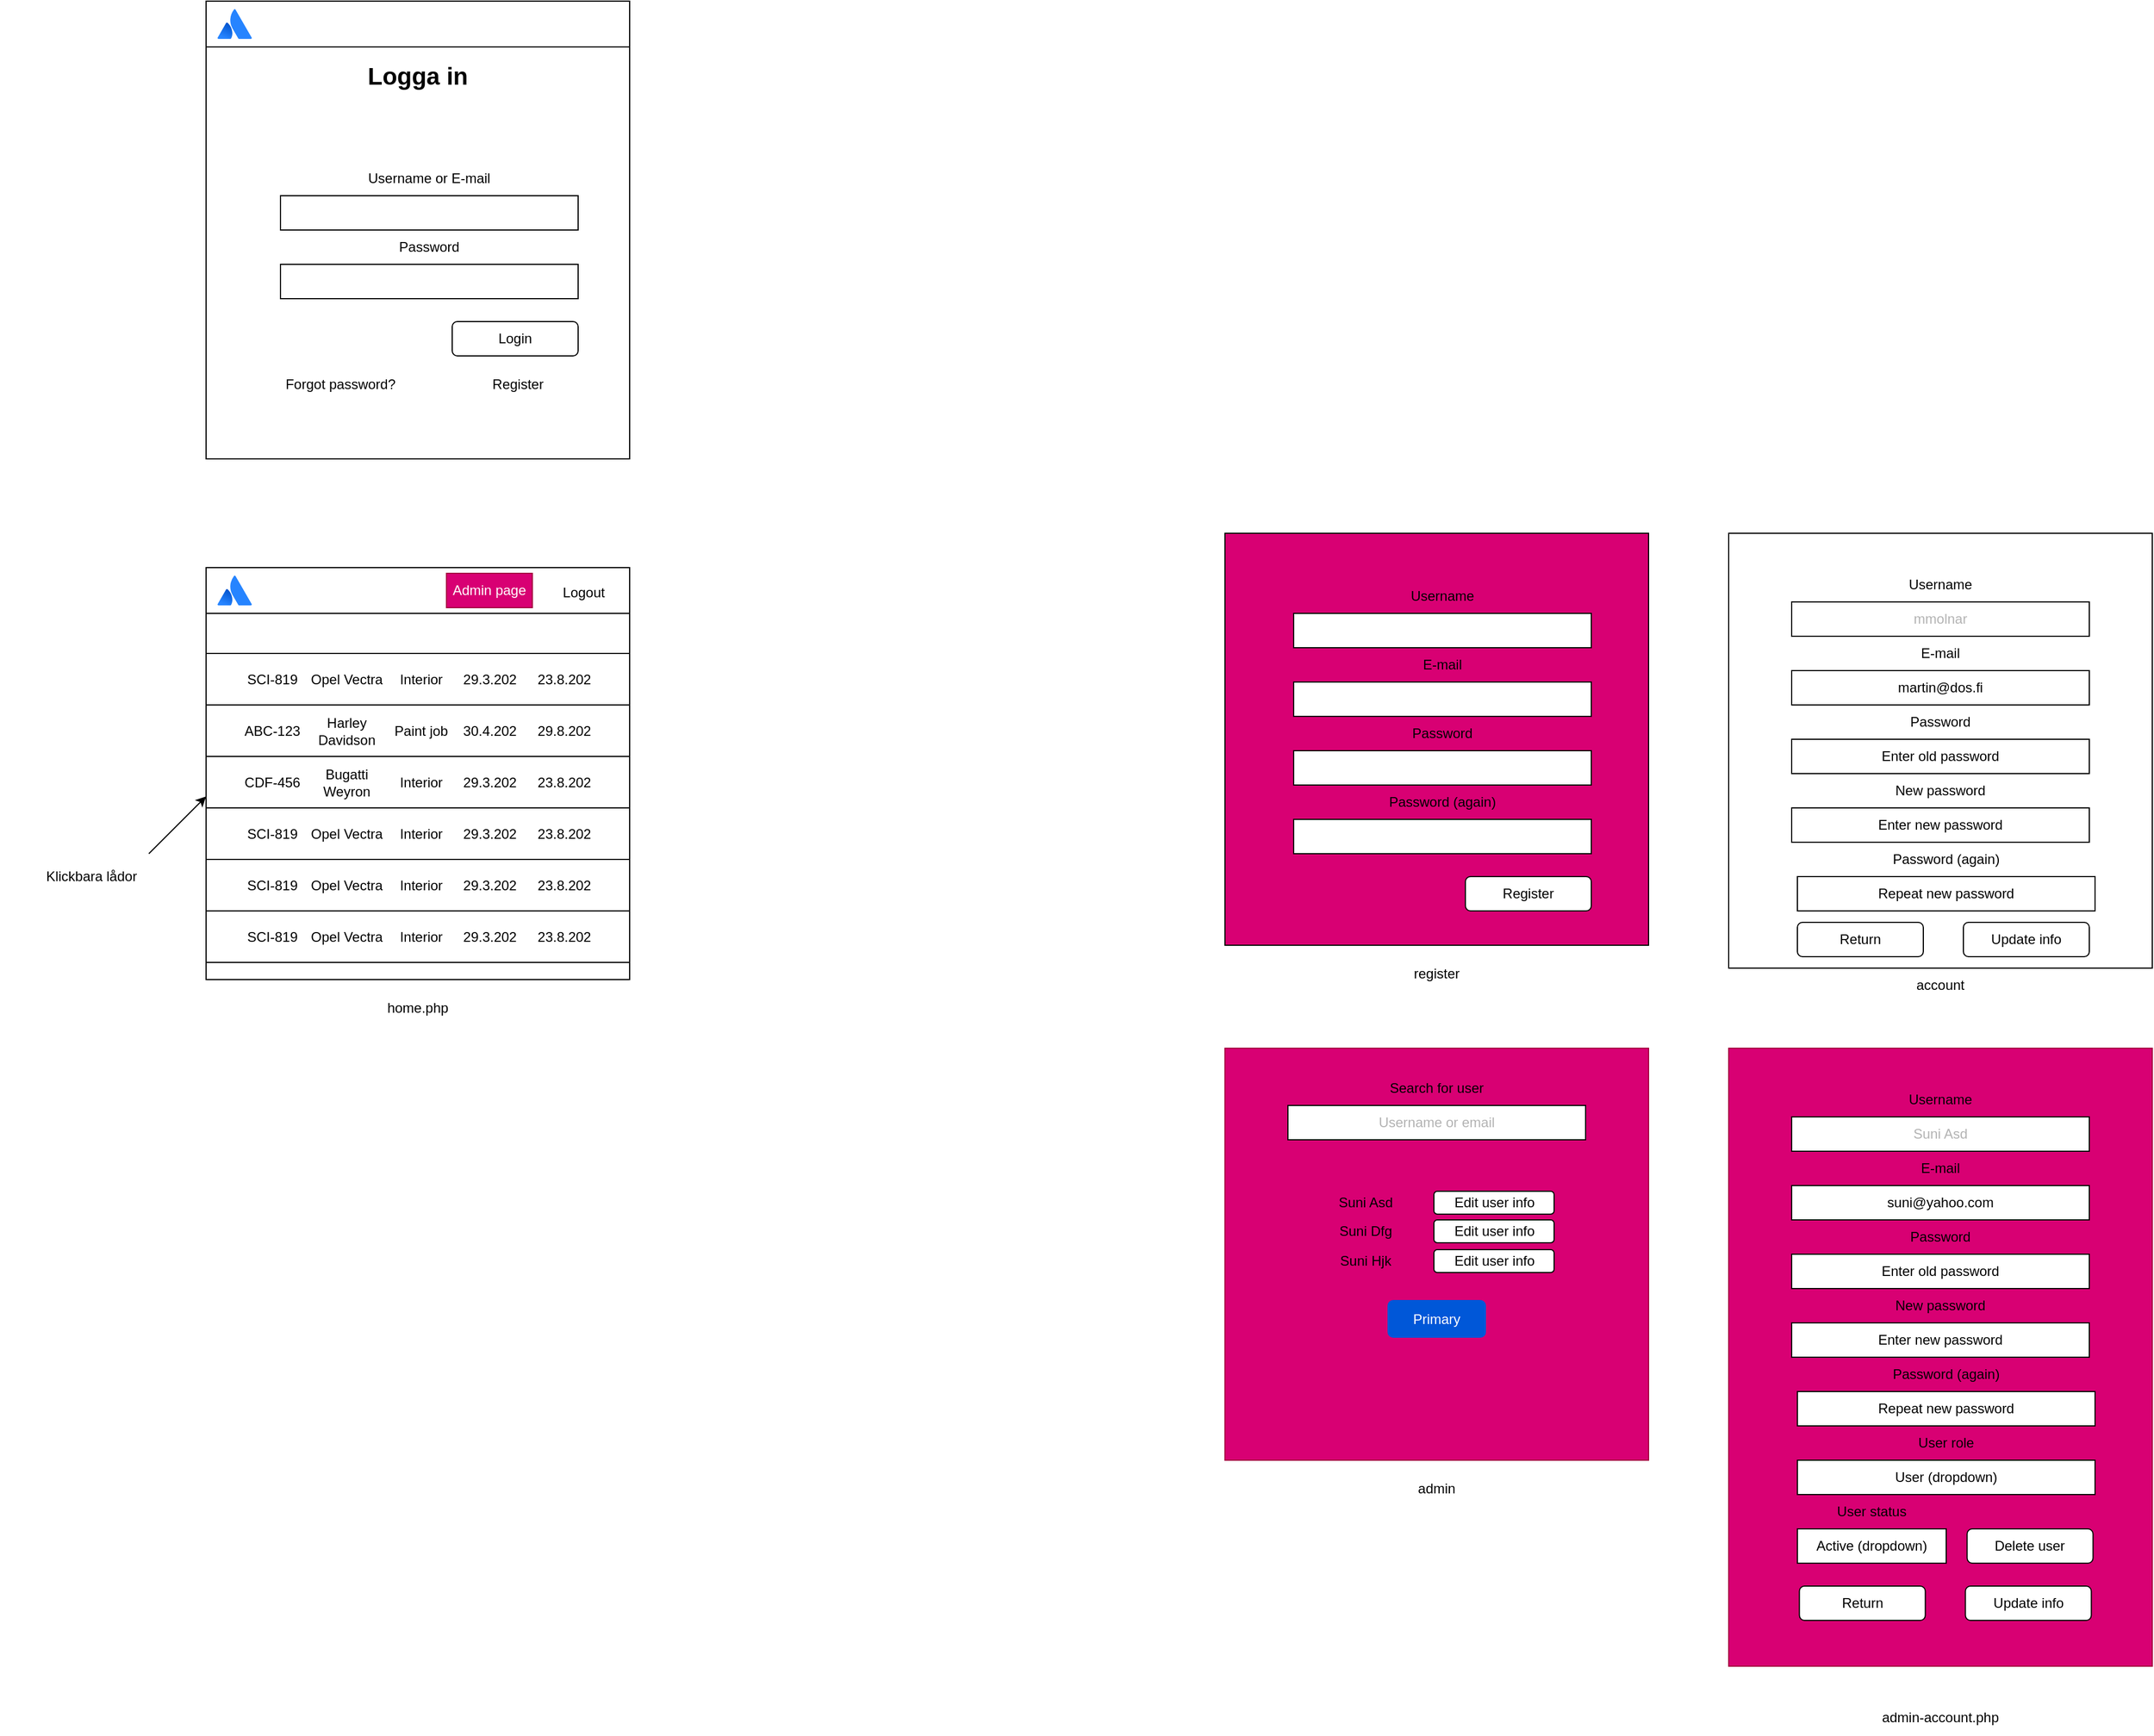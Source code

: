 <mxfile version="24.2.2" type="device" pages="3">
  <diagram id="5n6q9bNn3NGtidSplv50" name="Wireframe.">
    <mxGraphModel dx="3054" dy="603" grid="1" gridSize="10" guides="1" tooltips="1" connect="1" arrows="1" fold="1" page="1" pageScale="1" pageWidth="850" pageHeight="1100" math="0" shadow="0">
      <root>
        <mxCell id="0" />
        <mxCell id="1" parent="0" />
        <mxCell id="lvu8dik6ibcYzqcSXRcK-1" value="" style="rounded=0;whiteSpace=wrap;html=1;fillColor=#D80073;" parent="1" vertex="1">
          <mxGeometry x="50" y="470" width="370" height="360" as="geometry" />
        </mxCell>
        <mxCell id="lvu8dik6ibcYzqcSXRcK-2" value="register" style="text;html=1;strokeColor=none;fillColor=none;align=center;verticalAlign=middle;whiteSpace=wrap;rounded=0;" parent="1" vertex="1">
          <mxGeometry x="50" y="840" width="370" height="30" as="geometry" />
        </mxCell>
        <mxCell id="lvu8dik6ibcYzqcSXRcK-4" value="" style="rounded=0;whiteSpace=wrap;html=1;" parent="1" vertex="1">
          <mxGeometry x="-840" y="45" width="370" height="360" as="geometry" />
        </mxCell>
        <mxCell id="lvu8dik6ibcYzqcSXRcK-6" value="" style="rounded=0;whiteSpace=wrap;html=1;" parent="1" vertex="1">
          <mxGeometry x="-840" y="500" width="370" height="360" as="geometry" />
        </mxCell>
        <mxCell id="lvu8dik6ibcYzqcSXRcK-7" value="home.php" style="text;html=1;strokeColor=none;fillColor=none;align=center;verticalAlign=middle;whiteSpace=wrap;rounded=0;" parent="1" vertex="1">
          <mxGeometry x="-840" y="870" width="370" height="30" as="geometry" />
        </mxCell>
        <mxCell id="lvu8dik6ibcYzqcSXRcK-8" value="" style="rounded=0;whiteSpace=wrap;html=1;" parent="1" vertex="1">
          <mxGeometry x="490" y="470" width="370" height="380" as="geometry" />
        </mxCell>
        <mxCell id="lvu8dik6ibcYzqcSXRcK-9" value="account" style="text;html=1;strokeColor=none;fillColor=none;align=center;verticalAlign=middle;whiteSpace=wrap;rounded=0;" parent="1" vertex="1">
          <mxGeometry x="490" y="850" width="370" height="30" as="geometry" />
        </mxCell>
        <mxCell id="lvu8dik6ibcYzqcSXRcK-10" value="" style="rounded=0;whiteSpace=wrap;html=1;fillColor=#D80073;fontColor=#ffffff;strokeColor=#A50040;" parent="1" vertex="1">
          <mxGeometry x="50" y="920" width="370" height="360" as="geometry" />
        </mxCell>
        <mxCell id="lvu8dik6ibcYzqcSXRcK-11" value="admin" style="text;html=1;strokeColor=none;fillColor=none;align=center;verticalAlign=middle;whiteSpace=wrap;rounded=0;" parent="1" vertex="1">
          <mxGeometry x="50" y="1290" width="370" height="30" as="geometry" />
        </mxCell>
        <mxCell id="lvu8dik6ibcYzqcSXRcK-12" value="" style="rounded=0;whiteSpace=wrap;html=1;" parent="1" vertex="1">
          <mxGeometry x="110" y="540" width="260" height="30" as="geometry" />
        </mxCell>
        <mxCell id="lvu8dik6ibcYzqcSXRcK-13" value="Username" style="text;html=1;strokeColor=none;fillColor=none;align=center;verticalAlign=middle;whiteSpace=wrap;rounded=0;" parent="1" vertex="1">
          <mxGeometry x="110" y="510" width="260" height="30" as="geometry" />
        </mxCell>
        <mxCell id="lvu8dik6ibcYzqcSXRcK-14" value="" style="rounded=0;whiteSpace=wrap;html=1;" parent="1" vertex="1">
          <mxGeometry x="110" y="600" width="260" height="30" as="geometry" />
        </mxCell>
        <mxCell id="lvu8dik6ibcYzqcSXRcK-15" value="E-mail" style="text;html=1;strokeColor=none;fillColor=none;align=center;verticalAlign=middle;whiteSpace=wrap;rounded=0;" parent="1" vertex="1">
          <mxGeometry x="110" y="570" width="260" height="30" as="geometry" />
        </mxCell>
        <mxCell id="lvu8dik6ibcYzqcSXRcK-18" value="" style="rounded=0;whiteSpace=wrap;html=1;" parent="1" vertex="1">
          <mxGeometry x="110" y="660" width="260" height="30" as="geometry" />
        </mxCell>
        <mxCell id="lvu8dik6ibcYzqcSXRcK-19" value="Password" style="text;html=1;strokeColor=none;fillColor=none;align=center;verticalAlign=middle;whiteSpace=wrap;rounded=0;" parent="1" vertex="1">
          <mxGeometry x="110" y="630" width="260" height="30" as="geometry" />
        </mxCell>
        <mxCell id="lvu8dik6ibcYzqcSXRcK-20" value="" style="rounded=0;whiteSpace=wrap;html=1;" parent="1" vertex="1">
          <mxGeometry x="110" y="720" width="260" height="30" as="geometry" />
        </mxCell>
        <mxCell id="lvu8dik6ibcYzqcSXRcK-21" value="Password (again)" style="text;html=1;strokeColor=none;fillColor=none;align=center;verticalAlign=middle;whiteSpace=wrap;rounded=0;" parent="1" vertex="1">
          <mxGeometry x="110" y="690" width="260" height="30" as="geometry" />
        </mxCell>
        <mxCell id="lvu8dik6ibcYzqcSXRcK-24" value="" style="rounded=1;whiteSpace=wrap;html=1;" parent="1" vertex="1">
          <mxGeometry x="260" y="770" width="110" height="30" as="geometry" />
        </mxCell>
        <mxCell id="lvu8dik6ibcYzqcSXRcK-25" value="Register" style="text;html=1;strokeColor=none;fillColor=none;align=center;verticalAlign=middle;whiteSpace=wrap;rounded=0;" parent="1" vertex="1">
          <mxGeometry x="285" y="770" width="60" height="30" as="geometry" />
        </mxCell>
        <mxCell id="lvu8dik6ibcYzqcSXRcK-28" value="" style="rounded=0;whiteSpace=wrap;html=1;" parent="1" vertex="1">
          <mxGeometry x="-775" y="175" width="260" height="30" as="geometry" />
        </mxCell>
        <mxCell id="lvu8dik6ibcYzqcSXRcK-29" value="Username or E-mail" style="text;html=1;strokeColor=none;fillColor=none;align=center;verticalAlign=middle;whiteSpace=wrap;rounded=0;" parent="1" vertex="1">
          <mxGeometry x="-775" y="145" width="260" height="30" as="geometry" />
        </mxCell>
        <mxCell id="lvu8dik6ibcYzqcSXRcK-30" value="" style="rounded=0;whiteSpace=wrap;html=1;" parent="1" vertex="1">
          <mxGeometry x="-775" y="235" width="260" height="30" as="geometry" />
        </mxCell>
        <mxCell id="lvu8dik6ibcYzqcSXRcK-31" value="Password" style="text;html=1;strokeColor=none;fillColor=none;align=center;verticalAlign=middle;whiteSpace=wrap;rounded=0;" parent="1" vertex="1">
          <mxGeometry x="-775" y="205" width="260" height="30" as="geometry" />
        </mxCell>
        <mxCell id="lvu8dik6ibcYzqcSXRcK-32" value="" style="rounded=1;whiteSpace=wrap;html=1;" parent="1" vertex="1">
          <mxGeometry x="-625" y="285" width="110" height="30" as="geometry" />
        </mxCell>
        <mxCell id="lvu8dik6ibcYzqcSXRcK-33" value="Login" style="text;html=1;strokeColor=none;fillColor=none;align=center;verticalAlign=middle;whiteSpace=wrap;rounded=0;" parent="1" vertex="1">
          <mxGeometry x="-600" y="285" width="60" height="30" as="geometry" />
        </mxCell>
        <mxCell id="lvu8dik6ibcYzqcSXRcK-34" value="Forgot password?" style="text;html=1;strokeColor=none;fillColor=none;align=center;verticalAlign=middle;whiteSpace=wrap;rounded=0;" parent="1" vertex="1">
          <mxGeometry x="-775" y="325" width="105" height="30" as="geometry" />
        </mxCell>
        <mxCell id="lvu8dik6ibcYzqcSXRcK-35" value="Register" style="text;html=1;strokeColor=none;fillColor=none;align=center;verticalAlign=middle;whiteSpace=wrap;rounded=0;" parent="1" vertex="1">
          <mxGeometry x="-620" y="325" width="105" height="30" as="geometry" />
        </mxCell>
        <mxCell id="lvu8dik6ibcYzqcSXRcK-37" value="" style="rounded=0;whiteSpace=wrap;html=1;" parent="1" vertex="1">
          <mxGeometry x="-840" y="500" width="370" height="40" as="geometry" />
        </mxCell>
        <mxCell id="lvu8dik6ibcYzqcSXRcK-38" value="" style="image;image=img/lib/atlassian/Atlassian_Logo.svg;" parent="1" vertex="1">
          <mxGeometry x="-830" y="507" width="30" height="26" as="geometry" />
        </mxCell>
        <mxCell id="lvu8dik6ibcYzqcSXRcK-39" value="Logout" style="text;html=1;strokeColor=none;fillColor=none;align=center;verticalAlign=middle;whiteSpace=wrap;rounded=0;" parent="1" vertex="1">
          <mxGeometry x="-540" y="507" width="60" height="30" as="geometry" />
        </mxCell>
        <mxCell id="lvu8dik6ibcYzqcSXRcK-40" value="Admin page" style="text;html=1;strokeColor=#A50040;fillColor=#d80073;align=center;verticalAlign=middle;whiteSpace=wrap;rounded=0;fontColor=#ffffff;" parent="1" vertex="1">
          <mxGeometry x="-630" y="505" width="75" height="30" as="geometry" />
        </mxCell>
        <mxCell id="lvu8dik6ibcYzqcSXRcK-41" value="&lt;font color=&quot;#b3b3b3&quot;&gt;mmolnar&lt;/font&gt;" style="rounded=0;whiteSpace=wrap;html=1;" parent="1" vertex="1">
          <mxGeometry x="545" y="530" width="260" height="30" as="geometry" />
        </mxCell>
        <mxCell id="lvu8dik6ibcYzqcSXRcK-42" value="Username" style="text;html=1;strokeColor=none;fillColor=none;align=center;verticalAlign=middle;whiteSpace=wrap;rounded=0;" parent="1" vertex="1">
          <mxGeometry x="545" y="500" width="260" height="30" as="geometry" />
        </mxCell>
        <mxCell id="lvu8dik6ibcYzqcSXRcK-43" value="martin@dos.fi" style="rounded=0;whiteSpace=wrap;html=1;" parent="1" vertex="1">
          <mxGeometry x="545" y="590" width="260" height="30" as="geometry" />
        </mxCell>
        <mxCell id="lvu8dik6ibcYzqcSXRcK-44" value="E-mail" style="text;html=1;strokeColor=none;fillColor=none;align=center;verticalAlign=middle;whiteSpace=wrap;rounded=0;" parent="1" vertex="1">
          <mxGeometry x="545" y="560" width="260" height="30" as="geometry" />
        </mxCell>
        <mxCell id="lvu8dik6ibcYzqcSXRcK-45" value="Enter old password" style="rounded=0;whiteSpace=wrap;html=1;" parent="1" vertex="1">
          <mxGeometry x="545" y="650" width="260" height="30" as="geometry" />
        </mxCell>
        <mxCell id="lvu8dik6ibcYzqcSXRcK-46" value="Password" style="text;html=1;strokeColor=none;fillColor=none;align=center;verticalAlign=middle;whiteSpace=wrap;rounded=0;" parent="1" vertex="1">
          <mxGeometry x="545" y="620" width="260" height="30" as="geometry" />
        </mxCell>
        <mxCell id="lvu8dik6ibcYzqcSXRcK-47" value="Enter new password" style="rounded=0;whiteSpace=wrap;html=1;" parent="1" vertex="1">
          <mxGeometry x="545" y="710" width="260" height="30" as="geometry" />
        </mxCell>
        <mxCell id="lvu8dik6ibcYzqcSXRcK-48" value="New password" style="text;html=1;strokeColor=none;fillColor=none;align=center;verticalAlign=middle;whiteSpace=wrap;rounded=0;" parent="1" vertex="1">
          <mxGeometry x="545" y="680" width="260" height="30" as="geometry" />
        </mxCell>
        <mxCell id="lvu8dik6ibcYzqcSXRcK-49" value="" style="rounded=1;whiteSpace=wrap;html=1;" parent="1" vertex="1">
          <mxGeometry x="695" y="810" width="110" height="30" as="geometry" />
        </mxCell>
        <mxCell id="lvu8dik6ibcYzqcSXRcK-50" value="Update info" style="text;html=1;strokeColor=none;fillColor=none;align=center;verticalAlign=middle;whiteSpace=wrap;rounded=0;" parent="1" vertex="1">
          <mxGeometry x="700" y="810" width="100" height="30" as="geometry" />
        </mxCell>
        <mxCell id="lvu8dik6ibcYzqcSXRcK-51" value="Repeat new password" style="rounded=0;whiteSpace=wrap;html=1;" parent="1" vertex="1">
          <mxGeometry x="550" y="770" width="260" height="30" as="geometry" />
        </mxCell>
        <mxCell id="lvu8dik6ibcYzqcSXRcK-52" value="Password (again)" style="text;html=1;strokeColor=none;fillColor=none;align=center;verticalAlign=middle;whiteSpace=wrap;rounded=0;" parent="1" vertex="1">
          <mxGeometry x="550" y="740" width="260" height="30" as="geometry" />
        </mxCell>
        <mxCell id="lvu8dik6ibcYzqcSXRcK-55" value="&lt;font color=&quot;#b3b3b3&quot;&gt;Username or email&lt;/font&gt;" style="rounded=0;whiteSpace=wrap;html=1;" parent="1" vertex="1">
          <mxGeometry x="105" y="970" width="260" height="30" as="geometry" />
        </mxCell>
        <mxCell id="lvu8dik6ibcYzqcSXRcK-56" value="Search for user" style="text;html=1;strokeColor=none;fillColor=none;align=center;verticalAlign=middle;whiteSpace=wrap;rounded=0;" parent="1" vertex="1">
          <mxGeometry x="105" y="940" width="260" height="30" as="geometry" />
        </mxCell>
        <mxCell id="lvu8dik6ibcYzqcSXRcK-57" value="&lt;font color=&quot;#000000&quot;&gt;Suni Asd&lt;/font&gt;" style="text;html=1;strokeColor=none;fillColor=none;align=center;verticalAlign=middle;whiteSpace=wrap;rounded=0;fontColor=#B3B3B3;" parent="1" vertex="1">
          <mxGeometry x="142.5" y="1040" width="60" height="30" as="geometry" />
        </mxCell>
        <mxCell id="lvu8dik6ibcYzqcSXRcK-58" value="Edit user info" style="rounded=1;whiteSpace=wrap;html=1;fontColor=#000000;" parent="1" vertex="1">
          <mxGeometry x="232.5" y="1045" width="105" height="20" as="geometry" />
        </mxCell>
        <mxCell id="lvu8dik6ibcYzqcSXRcK-59" value="&lt;font color=&quot;#000000&quot;&gt;Suni Dfg&lt;/font&gt;&lt;span style=&quot;color: rgba(0, 0, 0, 0); font-family: monospace; font-size: 0px; text-align: start;&quot;&gt;%3CmxGraphModel%3E%3Croot%3E%3CmxCell%20id%3D%220%22%2F%3E%3CmxCell%20id%3D%221%22%20parent%3D%220%22%2F%3E%3CmxCell%20id%3D%222%22%20value%3D%22%26lt%3Bfont%20color%3D%26quot%3B%23000000%26quot%3B%26gt%3BSuni%20Asd%26lt%3B%2Ffont%26gt%3B%22%20style%3D%22text%3Bhtml%3D1%3BstrokeColor%3Dnone%3BfillColor%3Dnone%3Balign%3Dcenter%3BverticalAlign%3Dmiddle%3BwhiteSpace%3Dwrap%3Brounded%3D0%3BfontColor%3D%23B3B3B3%3B%22%20vertex%3D%221%22%20parent%3D%221%22%3E%3CmxGeometry%20x%3D%22150%22%20y%3D%221040%22%20width%3D%2260%22%20height%3D%2230%22%20as%3D%22geometry%22%2F%3E%3C%2FmxCell%3E%3CmxCell%20id%3D%223%22%20value%3D%22Edit%20user%20info%22%20style%3D%22rounded%3D1%3BwhiteSpace%3Dwrap%3Bhtml%3D1%3BfontColor%3D%23000000%3B%22%20vertex%3D%221%22%20parent%3D%221%22%3E%3CmxGeometry%20x%3D%22240%22%20y%3D%221045%22%20width%3D%22105%22%20height%3D%2220%22%20as%3D%22geometry%22%2F%3E%3C%2FmxCell%3E%3C%2Froot%3E%3C%2FmxGraphModel%3E&lt;/span&gt;" style="text;html=1;strokeColor=none;fillColor=none;align=center;verticalAlign=middle;whiteSpace=wrap;rounded=0;fontColor=#B3B3B3;" parent="1" vertex="1">
          <mxGeometry x="142.5" y="1065" width="60" height="30" as="geometry" />
        </mxCell>
        <mxCell id="lvu8dik6ibcYzqcSXRcK-60" value="Edit user info" style="rounded=1;whiteSpace=wrap;html=1;fontColor=#000000;" parent="1" vertex="1">
          <mxGeometry x="232.5" y="1070" width="105" height="20" as="geometry" />
        </mxCell>
        <mxCell id="lvu8dik6ibcYzqcSXRcK-61" value="&lt;font color=&quot;#000000&quot;&gt;Suni Hjk&lt;/font&gt;" style="text;html=1;strokeColor=none;fillColor=none;align=center;verticalAlign=middle;whiteSpace=wrap;rounded=0;fontColor=#B3B3B3;" parent="1" vertex="1">
          <mxGeometry x="142.5" y="1091" width="60" height="30" as="geometry" />
        </mxCell>
        <mxCell id="lvu8dik6ibcYzqcSXRcK-62" value="Edit user info" style="rounded=1;whiteSpace=wrap;html=1;fontColor=#000000;" parent="1" vertex="1">
          <mxGeometry x="232.5" y="1096" width="105" height="20" as="geometry" />
        </mxCell>
        <mxCell id="lvu8dik6ibcYzqcSXRcK-63" value="" style="rounded=0;whiteSpace=wrap;html=1;fillColor=#d80073;fontColor=#ffffff;strokeColor=#A50040;" parent="1" vertex="1">
          <mxGeometry x="490" y="920" width="370" height="540" as="geometry" />
        </mxCell>
        <mxCell id="lvu8dik6ibcYzqcSXRcK-64" value="admin-account.php" style="text;html=1;strokeColor=none;fillColor=none;align=center;verticalAlign=middle;whiteSpace=wrap;rounded=0;" parent="1" vertex="1">
          <mxGeometry x="490" y="1490" width="370" height="30" as="geometry" />
        </mxCell>
        <mxCell id="lvu8dik6ibcYzqcSXRcK-65" value="&lt;font color=&quot;#b3b3b3&quot;&gt;Suni Asd&lt;/font&gt;" style="rounded=0;whiteSpace=wrap;html=1;" parent="1" vertex="1">
          <mxGeometry x="545" y="980" width="260" height="30" as="geometry" />
        </mxCell>
        <mxCell id="lvu8dik6ibcYzqcSXRcK-66" value="Username" style="text;html=1;strokeColor=none;fillColor=none;align=center;verticalAlign=middle;whiteSpace=wrap;rounded=0;" parent="1" vertex="1">
          <mxGeometry x="545" y="950" width="260" height="30" as="geometry" />
        </mxCell>
        <mxCell id="lvu8dik6ibcYzqcSXRcK-67" value="suni@yahoo.com" style="rounded=0;whiteSpace=wrap;html=1;" parent="1" vertex="1">
          <mxGeometry x="545" y="1040" width="260" height="30" as="geometry" />
        </mxCell>
        <mxCell id="lvu8dik6ibcYzqcSXRcK-68" value="E-mail" style="text;html=1;strokeColor=none;fillColor=none;align=center;verticalAlign=middle;whiteSpace=wrap;rounded=0;" parent="1" vertex="1">
          <mxGeometry x="545" y="1010" width="260" height="30" as="geometry" />
        </mxCell>
        <mxCell id="lvu8dik6ibcYzqcSXRcK-69" value="Enter old password" style="rounded=0;whiteSpace=wrap;html=1;" parent="1" vertex="1">
          <mxGeometry x="545" y="1100" width="260" height="30" as="geometry" />
        </mxCell>
        <mxCell id="lvu8dik6ibcYzqcSXRcK-70" value="Password" style="text;html=1;strokeColor=none;fillColor=none;align=center;verticalAlign=middle;whiteSpace=wrap;rounded=0;" parent="1" vertex="1">
          <mxGeometry x="545" y="1070" width="260" height="30" as="geometry" />
        </mxCell>
        <mxCell id="lvu8dik6ibcYzqcSXRcK-71" value="Enter new password" style="rounded=0;whiteSpace=wrap;html=1;" parent="1" vertex="1">
          <mxGeometry x="545" y="1160" width="260" height="30" as="geometry" />
        </mxCell>
        <mxCell id="lvu8dik6ibcYzqcSXRcK-72" value="New password" style="text;html=1;strokeColor=none;fillColor=none;align=center;verticalAlign=middle;whiteSpace=wrap;rounded=0;" parent="1" vertex="1">
          <mxGeometry x="545" y="1130" width="260" height="30" as="geometry" />
        </mxCell>
        <mxCell id="lvu8dik6ibcYzqcSXRcK-73" value="" style="rounded=1;whiteSpace=wrap;html=1;" parent="1" vertex="1">
          <mxGeometry x="696.75" y="1390" width="110" height="30" as="geometry" />
        </mxCell>
        <mxCell id="lvu8dik6ibcYzqcSXRcK-74" value="Update info" style="text;html=1;strokeColor=none;fillColor=none;align=center;verticalAlign=middle;whiteSpace=wrap;rounded=0;" parent="1" vertex="1">
          <mxGeometry x="701.75" y="1390" width="100" height="30" as="geometry" />
        </mxCell>
        <mxCell id="lvu8dik6ibcYzqcSXRcK-75" value="Repeat new password" style="rounded=0;whiteSpace=wrap;html=1;" parent="1" vertex="1">
          <mxGeometry x="550" y="1220" width="260" height="30" as="geometry" />
        </mxCell>
        <mxCell id="lvu8dik6ibcYzqcSXRcK-76" value="Password (again)" style="text;html=1;strokeColor=none;fillColor=none;align=center;verticalAlign=middle;whiteSpace=wrap;rounded=0;" parent="1" vertex="1">
          <mxGeometry x="550" y="1190" width="260" height="30" as="geometry" />
        </mxCell>
        <mxCell id="rAwIzXsDQQ4qOlMSOaXL-2" value="" style="rounded=1;whiteSpace=wrap;html=1;" parent="1" vertex="1">
          <mxGeometry x="551.75" y="1390" width="110" height="30" as="geometry" />
        </mxCell>
        <mxCell id="rAwIzXsDQQ4qOlMSOaXL-3" value="Return" style="text;html=1;strokeColor=none;fillColor=none;align=center;verticalAlign=middle;whiteSpace=wrap;rounded=0;" parent="1" vertex="1">
          <mxGeometry x="556.75" y="1390" width="100" height="30" as="geometry" />
        </mxCell>
        <mxCell id="rAwIzXsDQQ4qOlMSOaXL-4" value="" style="rounded=1;whiteSpace=wrap;html=1;" parent="1" vertex="1">
          <mxGeometry x="550" y="810" width="110" height="30" as="geometry" />
        </mxCell>
        <mxCell id="rAwIzXsDQQ4qOlMSOaXL-5" value="Return" style="text;html=1;strokeColor=none;fillColor=none;align=center;verticalAlign=middle;whiteSpace=wrap;rounded=0;" parent="1" vertex="1">
          <mxGeometry x="555" y="810" width="100" height="30" as="geometry" />
        </mxCell>
        <mxCell id="K-OGojAb0hBUMyFYUAGI-5" value="Delete user" style="rounded=1;whiteSpace=wrap;html=1;" parent="1" vertex="1">
          <mxGeometry x="698.25" y="1340" width="110" height="30" as="geometry" />
        </mxCell>
        <mxCell id="K-OGojAb0hBUMyFYUAGI-6" value="User (dropdown)" style="rounded=0;whiteSpace=wrap;html=1;" parent="1" vertex="1">
          <mxGeometry x="550" y="1280" width="260" height="30" as="geometry" />
        </mxCell>
        <mxCell id="K-OGojAb0hBUMyFYUAGI-7" value="User role" style="text;html=1;strokeColor=none;fillColor=none;align=center;verticalAlign=middle;whiteSpace=wrap;rounded=0;" parent="1" vertex="1">
          <mxGeometry x="550" y="1250" width="260" height="30" as="geometry" />
        </mxCell>
        <mxCell id="1k1UCMItIav9FKc81uz9-2" value="Active (dropdown)" style="rounded=0;whiteSpace=wrap;html=1;" parent="1" vertex="1">
          <mxGeometry x="550" y="1340" width="130" height="30" as="geometry" />
        </mxCell>
        <mxCell id="1k1UCMItIav9FKc81uz9-3" value="User status" style="text;html=1;strokeColor=none;fillColor=none;align=center;verticalAlign=middle;whiteSpace=wrap;rounded=0;" parent="1" vertex="1">
          <mxGeometry x="550" y="1310" width="130" height="30" as="geometry" />
        </mxCell>
        <mxCell id="o5c3GFNxdaIjxDxjta0n-1" value="&lt;font style=&quot;font-size: 21px;&quot;&gt;&lt;b&gt;Logga in&lt;/b&gt;&lt;/font&gt;" style="text;html=1;strokeColor=none;fillColor=none;align=center;verticalAlign=middle;whiteSpace=wrap;rounded=0;" parent="1" vertex="1">
          <mxGeometry x="-840" y="55" width="370" height="30" as="geometry" />
        </mxCell>
        <mxCell id="o5c3GFNxdaIjxDxjta0n-2" value="" style="rounded=0;whiteSpace=wrap;html=1;" parent="1" vertex="1">
          <mxGeometry x="-840" y="5" width="370" height="40" as="geometry" />
        </mxCell>
        <mxCell id="o5c3GFNxdaIjxDxjta0n-3" value="" style="image;image=img/lib/atlassian/Atlassian_Logo.svg;" parent="1" vertex="1">
          <mxGeometry x="-830" y="12" width="30" height="26" as="geometry" />
        </mxCell>
        <mxCell id="o5c3GFNxdaIjxDxjta0n-6" value="" style="rounded=0;whiteSpace=wrap;html=1;" parent="1" vertex="1">
          <mxGeometry x="-840" y="575" width="370" height="45" as="geometry" />
        </mxCell>
        <mxCell id="o5c3GFNxdaIjxDxjta0n-7" value="SCI-819" style="text;html=1;strokeColor=none;fillColor=none;align=center;verticalAlign=middle;whiteSpace=wrap;rounded=0;" parent="1" vertex="1">
          <mxGeometry x="-812.5" y="582.5" width="60" height="30" as="geometry" />
        </mxCell>
        <mxCell id="o5c3GFNxdaIjxDxjta0n-8" value="Opel Vectra" style="text;html=1;strokeColor=none;fillColor=none;align=center;verticalAlign=middle;whiteSpace=wrap;rounded=0;" parent="1" vertex="1">
          <mxGeometry x="-752.5" y="582.5" width="70" height="30" as="geometry" />
        </mxCell>
        <mxCell id="o5c3GFNxdaIjxDxjta0n-9" value="Interior" style="text;html=1;strokeColor=none;fillColor=none;align=center;verticalAlign=middle;whiteSpace=wrap;rounded=0;" parent="1" vertex="1">
          <mxGeometry x="-682.5" y="582.5" width="60" height="30" as="geometry" />
        </mxCell>
        <mxCell id="o5c3GFNxdaIjxDxjta0n-10" value="29.3.202" style="text;html=1;strokeColor=none;fillColor=none;align=center;verticalAlign=middle;whiteSpace=wrap;rounded=0;" parent="1" vertex="1">
          <mxGeometry x="-622.5" y="582.5" width="60" height="30" as="geometry" />
        </mxCell>
        <mxCell id="o5c3GFNxdaIjxDxjta0n-11" value="23.8.202" style="text;html=1;strokeColor=none;fillColor=none;align=center;verticalAlign=middle;whiteSpace=wrap;rounded=0;" parent="1" vertex="1">
          <mxGeometry x="-557.5" y="582.5" width="60" height="30" as="geometry" />
        </mxCell>
        <mxCell id="o5c3GFNxdaIjxDxjta0n-12" value="" style="rounded=0;whiteSpace=wrap;html=1;" parent="1" vertex="1">
          <mxGeometry x="-840" y="620" width="370" height="45" as="geometry" />
        </mxCell>
        <mxCell id="o5c3GFNxdaIjxDxjta0n-13" value="ABC-123" style="text;html=1;strokeColor=none;fillColor=none;align=center;verticalAlign=middle;whiteSpace=wrap;rounded=0;" parent="1" vertex="1">
          <mxGeometry x="-812.5" y="627.5" width="60" height="30" as="geometry" />
        </mxCell>
        <mxCell id="o5c3GFNxdaIjxDxjta0n-14" value="Harley Davidson" style="text;html=1;strokeColor=none;fillColor=none;align=center;verticalAlign=middle;whiteSpace=wrap;rounded=0;" parent="1" vertex="1">
          <mxGeometry x="-752.5" y="627.5" width="70" height="30" as="geometry" />
        </mxCell>
        <mxCell id="o5c3GFNxdaIjxDxjta0n-15" value="Paint job" style="text;html=1;strokeColor=none;fillColor=none;align=center;verticalAlign=middle;whiteSpace=wrap;rounded=0;" parent="1" vertex="1">
          <mxGeometry x="-682.5" y="627.5" width="60" height="30" as="geometry" />
        </mxCell>
        <mxCell id="o5c3GFNxdaIjxDxjta0n-16" value="30.4.202" style="text;html=1;strokeColor=none;fillColor=none;align=center;verticalAlign=middle;whiteSpace=wrap;rounded=0;" parent="1" vertex="1">
          <mxGeometry x="-622.5" y="627.5" width="60" height="30" as="geometry" />
        </mxCell>
        <mxCell id="o5c3GFNxdaIjxDxjta0n-17" value="29.8.202" style="text;html=1;strokeColor=none;fillColor=none;align=center;verticalAlign=middle;whiteSpace=wrap;rounded=0;" parent="1" vertex="1">
          <mxGeometry x="-557.5" y="627.5" width="60" height="30" as="geometry" />
        </mxCell>
        <mxCell id="o5c3GFNxdaIjxDxjta0n-18" value="" style="rounded=0;whiteSpace=wrap;html=1;" parent="1" vertex="1">
          <mxGeometry x="-840" y="665" width="370" height="45" as="geometry" />
        </mxCell>
        <mxCell id="o5c3GFNxdaIjxDxjta0n-19" value="CDF-456" style="text;html=1;strokeColor=none;fillColor=none;align=center;verticalAlign=middle;whiteSpace=wrap;rounded=0;" parent="1" vertex="1">
          <mxGeometry x="-812.5" y="672.5" width="60" height="30" as="geometry" />
        </mxCell>
        <mxCell id="o5c3GFNxdaIjxDxjta0n-20" value="Bugatti Weyron" style="text;html=1;strokeColor=none;fillColor=none;align=center;verticalAlign=middle;whiteSpace=wrap;rounded=0;" parent="1" vertex="1">
          <mxGeometry x="-752.5" y="672.5" width="70" height="30" as="geometry" />
        </mxCell>
        <mxCell id="o5c3GFNxdaIjxDxjta0n-21" value="Interior" style="text;html=1;strokeColor=none;fillColor=none;align=center;verticalAlign=middle;whiteSpace=wrap;rounded=0;" parent="1" vertex="1">
          <mxGeometry x="-682.5" y="672.5" width="60" height="30" as="geometry" />
        </mxCell>
        <mxCell id="o5c3GFNxdaIjxDxjta0n-22" value="29.3.202" style="text;html=1;strokeColor=none;fillColor=none;align=center;verticalAlign=middle;whiteSpace=wrap;rounded=0;" parent="1" vertex="1">
          <mxGeometry x="-622.5" y="672.5" width="60" height="30" as="geometry" />
        </mxCell>
        <mxCell id="o5c3GFNxdaIjxDxjta0n-23" value="23.8.202" style="text;html=1;strokeColor=none;fillColor=none;align=center;verticalAlign=middle;whiteSpace=wrap;rounded=0;" parent="1" vertex="1">
          <mxGeometry x="-557.5" y="672.5" width="60" height="30" as="geometry" />
        </mxCell>
        <mxCell id="o5c3GFNxdaIjxDxjta0n-24" value="" style="rounded=0;whiteSpace=wrap;html=1;" parent="1" vertex="1">
          <mxGeometry x="-840" y="710" width="370" height="45" as="geometry" />
        </mxCell>
        <mxCell id="o5c3GFNxdaIjxDxjta0n-25" value="SCI-819" style="text;html=1;strokeColor=none;fillColor=none;align=center;verticalAlign=middle;whiteSpace=wrap;rounded=0;" parent="1" vertex="1">
          <mxGeometry x="-812.5" y="717.5" width="60" height="30" as="geometry" />
        </mxCell>
        <mxCell id="o5c3GFNxdaIjxDxjta0n-26" value="Opel Vectra" style="text;html=1;strokeColor=none;fillColor=none;align=center;verticalAlign=middle;whiteSpace=wrap;rounded=0;" parent="1" vertex="1">
          <mxGeometry x="-752.5" y="717.5" width="70" height="30" as="geometry" />
        </mxCell>
        <mxCell id="o5c3GFNxdaIjxDxjta0n-27" value="Interior" style="text;html=1;strokeColor=none;fillColor=none;align=center;verticalAlign=middle;whiteSpace=wrap;rounded=0;" parent="1" vertex="1">
          <mxGeometry x="-682.5" y="717.5" width="60" height="30" as="geometry" />
        </mxCell>
        <mxCell id="o5c3GFNxdaIjxDxjta0n-28" value="29.3.202" style="text;html=1;strokeColor=none;fillColor=none;align=center;verticalAlign=middle;whiteSpace=wrap;rounded=0;" parent="1" vertex="1">
          <mxGeometry x="-622.5" y="717.5" width="60" height="30" as="geometry" />
        </mxCell>
        <mxCell id="o5c3GFNxdaIjxDxjta0n-29" value="23.8.202" style="text;html=1;strokeColor=none;fillColor=none;align=center;verticalAlign=middle;whiteSpace=wrap;rounded=0;" parent="1" vertex="1">
          <mxGeometry x="-557.5" y="717.5" width="60" height="30" as="geometry" />
        </mxCell>
        <mxCell id="o5c3GFNxdaIjxDxjta0n-30" value="" style="rounded=0;whiteSpace=wrap;html=1;" parent="1" vertex="1">
          <mxGeometry x="-840" y="755" width="370" height="45" as="geometry" />
        </mxCell>
        <mxCell id="o5c3GFNxdaIjxDxjta0n-31" value="SCI-819" style="text;html=1;strokeColor=none;fillColor=none;align=center;verticalAlign=middle;whiteSpace=wrap;rounded=0;" parent="1" vertex="1">
          <mxGeometry x="-812.5" y="762.5" width="60" height="30" as="geometry" />
        </mxCell>
        <mxCell id="o5c3GFNxdaIjxDxjta0n-32" value="Opel Vectra" style="text;html=1;strokeColor=none;fillColor=none;align=center;verticalAlign=middle;whiteSpace=wrap;rounded=0;" parent="1" vertex="1">
          <mxGeometry x="-752.5" y="762.5" width="70" height="30" as="geometry" />
        </mxCell>
        <mxCell id="o5c3GFNxdaIjxDxjta0n-33" value="Interior" style="text;html=1;strokeColor=none;fillColor=none;align=center;verticalAlign=middle;whiteSpace=wrap;rounded=0;" parent="1" vertex="1">
          <mxGeometry x="-682.5" y="762.5" width="60" height="30" as="geometry" />
        </mxCell>
        <mxCell id="o5c3GFNxdaIjxDxjta0n-34" value="29.3.202" style="text;html=1;strokeColor=none;fillColor=none;align=center;verticalAlign=middle;whiteSpace=wrap;rounded=0;" parent="1" vertex="1">
          <mxGeometry x="-622.5" y="762.5" width="60" height="30" as="geometry" />
        </mxCell>
        <mxCell id="o5c3GFNxdaIjxDxjta0n-35" value="23.8.202" style="text;html=1;strokeColor=none;fillColor=none;align=center;verticalAlign=middle;whiteSpace=wrap;rounded=0;" parent="1" vertex="1">
          <mxGeometry x="-557.5" y="762.5" width="60" height="30" as="geometry" />
        </mxCell>
        <mxCell id="o5c3GFNxdaIjxDxjta0n-36" value="" style="rounded=0;whiteSpace=wrap;html=1;" parent="1" vertex="1">
          <mxGeometry x="-840" y="800" width="370" height="45" as="geometry" />
        </mxCell>
        <mxCell id="o5c3GFNxdaIjxDxjta0n-37" value="SCI-819" style="text;html=1;strokeColor=none;fillColor=none;align=center;verticalAlign=middle;whiteSpace=wrap;rounded=0;" parent="1" vertex="1">
          <mxGeometry x="-812.5" y="807.5" width="60" height="30" as="geometry" />
        </mxCell>
        <mxCell id="o5c3GFNxdaIjxDxjta0n-38" value="Opel Vectra" style="text;html=1;strokeColor=none;fillColor=none;align=center;verticalAlign=middle;whiteSpace=wrap;rounded=0;" parent="1" vertex="1">
          <mxGeometry x="-752.5" y="807.5" width="70" height="30" as="geometry" />
        </mxCell>
        <mxCell id="o5c3GFNxdaIjxDxjta0n-39" value="Interior" style="text;html=1;strokeColor=none;fillColor=none;align=center;verticalAlign=middle;whiteSpace=wrap;rounded=0;" parent="1" vertex="1">
          <mxGeometry x="-682.5" y="807.5" width="60" height="30" as="geometry" />
        </mxCell>
        <mxCell id="o5c3GFNxdaIjxDxjta0n-40" value="29.3.202" style="text;html=1;strokeColor=none;fillColor=none;align=center;verticalAlign=middle;whiteSpace=wrap;rounded=0;" parent="1" vertex="1">
          <mxGeometry x="-622.5" y="807.5" width="60" height="30" as="geometry" />
        </mxCell>
        <mxCell id="o5c3GFNxdaIjxDxjta0n-41" value="23.8.202" style="text;html=1;strokeColor=none;fillColor=none;align=center;verticalAlign=middle;whiteSpace=wrap;rounded=0;" parent="1" vertex="1">
          <mxGeometry x="-557.5" y="807.5" width="60" height="30" as="geometry" />
        </mxCell>
        <mxCell id="o5c3GFNxdaIjxDxjta0n-42" value="" style="endArrow=classic;html=1;rounded=0;" parent="1" edge="1">
          <mxGeometry width="50" height="50" relative="1" as="geometry">
            <mxPoint x="-890" y="750" as="sourcePoint" />
            <mxPoint x="-840" y="700" as="targetPoint" />
          </mxGeometry>
        </mxCell>
        <mxCell id="o5c3GFNxdaIjxDxjta0n-44" value="Klickbara lådor" style="text;html=1;strokeColor=none;fillColor=none;align=center;verticalAlign=middle;whiteSpace=wrap;rounded=0;" parent="1" vertex="1">
          <mxGeometry x="-1020" y="755" width="160" height="30" as="geometry" />
        </mxCell>
        <mxCell id="o5c3GFNxdaIjxDxjta0n-45" value="Primary" style="rounded=1;fillColor=#0057D8;strokeColor=none;html=1;whiteSpace=wrap;fontColor=#ffffff;align=center;verticalAlign=middle;fontStyle=0;fontSize=12;sketch=0;" parent="1" vertex="1">
          <mxGeometry x="192" y="1140" width="86" height="33" as="geometry" />
        </mxCell>
      </root>
    </mxGraphModel>
  </diagram>
  <diagram id="oJoZV4nw2Y1KubqHcpx8" name="flowchart">
    <mxGraphModel dx="1354" dy="603" grid="1" gridSize="10" guides="1" tooltips="1" connect="1" arrows="1" fold="1" page="1" pageScale="1" pageWidth="850" pageHeight="1100" math="0" shadow="0">
      <root>
        <mxCell id="0" />
        <mxCell id="1" parent="0" />
        <mxCell id="UWGrqDzX2kVGMuDbQCWb-1" value="User" style="shape=umlActor;verticalLabelPosition=bottom;verticalAlign=top;html=1;outlineConnect=0;fontColor=#000000;" parent="1" vertex="1">
          <mxGeometry x="40" y="230" width="30" height="60" as="geometry" />
        </mxCell>
        <mxCell id="HMkon3ulB9hekijuMuYC-7" value="" style="edgeStyle=orthogonalEdgeStyle;rounded=0;orthogonalLoop=1;jettySize=auto;html=1;fontColor=#000000;" parent="1" source="UWGrqDzX2kVGMuDbQCWb-4" target="HMkon3ulB9hekijuMuYC-5" edge="1">
          <mxGeometry relative="1" as="geometry" />
        </mxCell>
        <mxCell id="UWGrqDzX2kVGMuDbQCWb-4" value="login()&lt;br&gt;redirect()" style="rounded=0;whiteSpace=wrap;html=1;fontColor=#000000;" parent="1" vertex="1">
          <mxGeometry x="110" y="220" width="120" height="80" as="geometry" />
        </mxCell>
        <mxCell id="UWGrqDzX2kVGMuDbQCWb-5" value="index.php" style="text;html=1;strokeColor=none;fillColor=none;align=center;verticalAlign=middle;whiteSpace=wrap;rounded=0;fontColor=#000000;" parent="1" vertex="1">
          <mxGeometry x="140" y="190" width="60" height="30" as="geometry" />
        </mxCell>
        <mxCell id="HMkon3ulB9hekijuMuYC-1" value="checkUserRegisterInput()&lt;br&gt;register()&lt;br&gt;redirect()" style="rounded=0;whiteSpace=wrap;html=1;fontColor=#000000;" parent="1" vertex="1">
          <mxGeometry x="80" y="360" width="150" height="80" as="geometry" />
        </mxCell>
        <mxCell id="HMkon3ulB9hekijuMuYC-2" value="register.php" style="text;html=1;strokeColor=none;fillColor=none;align=center;verticalAlign=middle;whiteSpace=wrap;rounded=0;fontColor=#000000;" parent="1" vertex="1">
          <mxGeometry x="140" y="440" width="60" height="30" as="geometry" />
        </mxCell>
        <mxCell id="HMkon3ulB9hekijuMuYC-4" value="" style="endArrow=classic;startArrow=classic;html=1;rounded=0;fontColor=#000000;entryX=0.5;entryY=1;entryDx=0;entryDy=0;" parent="1" target="UWGrqDzX2kVGMuDbQCWb-4" edge="1">
          <mxGeometry width="50" height="50" relative="1" as="geometry">
            <mxPoint x="170" y="360" as="sourcePoint" />
            <mxPoint x="220" y="310" as="targetPoint" />
          </mxGeometry>
        </mxCell>
        <mxCell id="HMkon3ulB9hekijuMuYC-5" value="logout()&lt;br&gt;redirect()&lt;br&gt;checkLoginStatus()&lt;br&gt;checkUserRole()" style="rounded=0;whiteSpace=wrap;html=1;fontColor=#000000;" parent="1" vertex="1">
          <mxGeometry x="305" y="220" width="120" height="80" as="geometry" />
        </mxCell>
        <mxCell id="HMkon3ulB9hekijuMuYC-6" value="home.php" style="text;html=1;strokeColor=none;fillColor=none;align=center;verticalAlign=middle;whiteSpace=wrap;rounded=0;fontColor=#000000;" parent="1" vertex="1">
          <mxGeometry x="335" y="190" width="60" height="30" as="geometry" />
        </mxCell>
        <mxCell id="0cZF7dBzpz9AkqqKvq2F-1" value="logout()&lt;br&gt;redirect()&lt;br&gt;checkLoginStatus()&lt;br&gt;checkRole()" style="rounded=0;whiteSpace=wrap;html=1;fontColor=#000000;" parent="1" vertex="1">
          <mxGeometry x="510" y="220" width="120" height="80" as="geometry" />
        </mxCell>
        <mxCell id="0cZF7dBzpz9AkqqKvq2F-2" value="account.php" style="text;html=1;strokeColor=none;fillColor=none;align=center;verticalAlign=middle;whiteSpace=wrap;rounded=0;fontColor=#000000;" parent="1" vertex="1">
          <mxGeometry x="540" y="190" width="60" height="30" as="geometry" />
        </mxCell>
        <mxCell id="-hMrjXaP0kbZDnaT30ZF-1" value="" style="endArrow=classic;startArrow=classic;html=1;rounded=0;fontColor=#000000;entryX=1;entryY=0.5;entryDx=0;entryDy=0;" parent="1" source="0cZF7dBzpz9AkqqKvq2F-1" target="HMkon3ulB9hekijuMuYC-5" edge="1">
          <mxGeometry width="50" height="50" relative="1" as="geometry">
            <mxPoint x="310" y="360" as="sourcePoint" />
            <mxPoint x="360" y="310" as="targetPoint" />
          </mxGeometry>
        </mxCell>
        <mxCell id="6vlXjg7u2aJRlY4CEpCK-1" value="checkLoginStatus()&lt;br&gt;checkUserRole()&lt;br&gt;searchUsers()" style="rounded=0;whiteSpace=wrap;html=1;fontColor=#000000;" parent="1" vertex="1">
          <mxGeometry x="305" y="360" width="120" height="80" as="geometry" />
        </mxCell>
        <mxCell id="6vlXjg7u2aJRlY4CEpCK-2" value="admin.php" style="text;html=1;strokeColor=none;fillColor=none;align=center;verticalAlign=middle;whiteSpace=wrap;rounded=0;fontColor=#000000;" parent="1" vertex="1">
          <mxGeometry x="335" y="440" width="60" height="30" as="geometry" />
        </mxCell>
        <mxCell id="ls2_1Dm5-sKCQDciLQH3-1" value="" style="endArrow=classic;startArrow=classic;html=1;rounded=0;fontColor=#000000;exitX=0.542;exitY=0;exitDx=0;exitDy=0;exitPerimeter=0;entryX=0.54;entryY=1.039;entryDx=0;entryDy=0;entryPerimeter=0;" parent="1" source="6vlXjg7u2aJRlY4CEpCK-1" target="HMkon3ulB9hekijuMuYC-5" edge="1">
          <mxGeometry width="50" height="50" relative="1" as="geometry">
            <mxPoint x="430" y="340" as="sourcePoint" />
            <mxPoint x="480" y="290" as="targetPoint" />
          </mxGeometry>
        </mxCell>
        <mxCell id="YXLEl3uj4w5j6HtEkJWI-1" value="logout()&lt;br&gt;redirect()&lt;br&gt;checkLoginStatus()&lt;br&gt;checkRole()&lt;br&gt;editUserInfo()&lt;br&gt;changeUserStatus()&lt;br&gt;deleteUser()" style="rounded=0;whiteSpace=wrap;html=1;fontColor=#000000;" parent="1" vertex="1">
          <mxGeometry x="510" y="340" width="120" height="120" as="geometry" />
        </mxCell>
        <mxCell id="YXLEl3uj4w5j6HtEkJWI-2" value="edituse.php" style="text;html=1;strokeColor=none;fillColor=none;align=center;verticalAlign=middle;whiteSpace=wrap;rounded=0;fontColor=#000000;" parent="1" vertex="1">
          <mxGeometry x="540" y="460" width="60" height="30" as="geometry" />
        </mxCell>
        <mxCell id="wjtNQgYsjuTpVz6gpgha-1" value="" style="endArrow=classic;startArrow=classic;html=1;rounded=0;fontColor=#000000;exitX=1;exitY=0.5;exitDx=0;exitDy=0;entryX=0;entryY=0.5;entryDx=0;entryDy=0;" parent="1" source="6vlXjg7u2aJRlY4CEpCK-1" target="YXLEl3uj4w5j6HtEkJWI-1" edge="1">
          <mxGeometry width="50" height="50" relative="1" as="geometry">
            <mxPoint x="430" y="340" as="sourcePoint" />
            <mxPoint x="480" y="290" as="targetPoint" />
          </mxGeometry>
        </mxCell>
      </root>
    </mxGraphModel>
  </diagram>
  <diagram id="L7r1bFkhE1bRzemB-ayN" name="file-tree">
    <mxGraphModel dx="2643" dy="955" grid="1" gridSize="10" guides="1" tooltips="1" connect="1" arrows="1" fold="1" page="1" pageScale="1" pageWidth="850" pageHeight="1100" math="0" shadow="0">
      <root>
        <mxCell id="0" />
        <mxCell id="1" parent="0" />
        <mxCell id="emO2Vyx48kewwlqmuTKT-1" value="" style="image;html=1;image=img/lib/clip_art/general/Empty_Folder_128x128.png" vertex="1" parent="1">
          <mxGeometry x="310" width="200" height="190" as="geometry" />
        </mxCell>
        <mxCell id="emO2Vyx48kewwlqmuTKT-2" value="" style="whiteSpace=wrap;html=1;shape=mxgraph.basic.document" vertex="1" parent="1">
          <mxGeometry x="-170" y="270" width="100" height="100" as="geometry" />
        </mxCell>
        <mxCell id="emO2Vyx48kewwlqmuTKT-3" value="login" style="text;html=1;strokeColor=none;fillColor=none;align=center;verticalAlign=middle;whiteSpace=wrap;rounded=0;" vertex="1" parent="1">
          <mxGeometry x="395" y="210" width="60" height="30" as="geometry" />
        </mxCell>
        <mxCell id="emO2Vyx48kewwlqmuTKT-4" value="index.php" style="text;html=1;strokeColor=none;fillColor=none;align=center;verticalAlign=middle;whiteSpace=wrap;rounded=0;" vertex="1" parent="1">
          <mxGeometry x="-150" y="370" width="60" height="30" as="geometry" />
        </mxCell>
        <mxCell id="_x98vDZjc3Ues_WimMH--1" value="" style="whiteSpace=wrap;html=1;shape=mxgraph.basic.document" vertex="1" parent="1">
          <mxGeometry x="-45" y="270" width="100" height="100" as="geometry" />
        </mxCell>
        <mxCell id="_x98vDZjc3Ues_WimMH--2" value="register.php" style="text;html=1;strokeColor=none;fillColor=none;align=center;verticalAlign=middle;whiteSpace=wrap;rounded=0;" vertex="1" parent="1">
          <mxGeometry x="-25" y="370" width="60" height="30" as="geometry" />
        </mxCell>
        <mxCell id="_x98vDZjc3Ues_WimMH--3" value="" style="whiteSpace=wrap;html=1;shape=mxgraph.basic.document" vertex="1" parent="1">
          <mxGeometry x="85" y="270" width="100" height="100" as="geometry" />
        </mxCell>
        <mxCell id="_x98vDZjc3Ues_WimMH--4" value="account.php" style="text;html=1;strokeColor=none;fillColor=none;align=center;verticalAlign=middle;whiteSpace=wrap;rounded=0;" vertex="1" parent="1">
          <mxGeometry x="105" y="370" width="60" height="30" as="geometry" />
        </mxCell>
        <mxCell id="_x98vDZjc3Ues_WimMH--5" value="" style="whiteSpace=wrap;html=1;shape=mxgraph.basic.document" vertex="1" parent="1">
          <mxGeometry x="210" y="270" width="100" height="100" as="geometry" />
        </mxCell>
        <mxCell id="_x98vDZjc3Ues_WimMH--6" value="admin.php" style="text;html=1;strokeColor=none;fillColor=none;align=center;verticalAlign=middle;whiteSpace=wrap;rounded=0;" vertex="1" parent="1">
          <mxGeometry x="230" y="370" width="60" height="30" as="geometry" />
        </mxCell>
        <mxCell id="_x98vDZjc3Ues_WimMH--7" value="" style="whiteSpace=wrap;html=1;shape=mxgraph.basic.document" vertex="1" parent="1">
          <mxGeometry x="330" y="270" width="100" height="100" as="geometry" />
        </mxCell>
        <mxCell id="_x98vDZjc3Ues_WimMH--8" value="admin-account.php" style="text;html=1;strokeColor=none;fillColor=none;align=center;verticalAlign=middle;whiteSpace=wrap;rounded=0;" vertex="1" parent="1">
          <mxGeometry x="350" y="370" width="60" height="30" as="geometry" />
        </mxCell>
        <mxCell id="_x98vDZjc3Ues_WimMH--9" value="" style="image;html=1;image=img/lib/clip_art/general/Empty_Folder_128x128.png" vertex="1" parent="1">
          <mxGeometry x="530" y="270" width="105.26" height="100" as="geometry" />
        </mxCell>
        <mxCell id="_x98vDZjc3Ues_WimMH--10" value="img" style="text;html=1;strokeColor=none;fillColor=none;align=center;verticalAlign=middle;whiteSpace=wrap;rounded=0;" vertex="1" parent="1">
          <mxGeometry x="560" y="380" width="60" height="30" as="geometry" />
        </mxCell>
        <mxCell id="_x98vDZjc3Ues_WimMH--11" value="" style="image;html=1;image=img/lib/clip_art/general/Empty_Folder_128x128.png" vertex="1" parent="1">
          <mxGeometry x="660" y="270" width="105.26" height="100" as="geometry" />
        </mxCell>
        <mxCell id="_x98vDZjc3Ues_WimMH--12" value="css" style="text;html=1;strokeColor=none;fillColor=none;align=center;verticalAlign=middle;whiteSpace=wrap;rounded=0;" vertex="1" parent="1">
          <mxGeometry x="690" y="380" width="60" height="30" as="geometry" />
        </mxCell>
        <mxCell id="_x98vDZjc3Ues_WimMH--13" value="" style="image;html=1;image=img/lib/clip_art/general/Empty_Folder_128x128.png" vertex="1" parent="1">
          <mxGeometry x="800" y="280" width="105.26" height="100" as="geometry" />
        </mxCell>
        <mxCell id="_x98vDZjc3Ues_WimMH--14" value="includes" style="text;html=1;strokeColor=none;fillColor=none;align=center;verticalAlign=middle;whiteSpace=wrap;rounded=0;" vertex="1" parent="1">
          <mxGeometry x="830" y="390" width="60" height="30" as="geometry" />
        </mxCell>
        <mxCell id="_x98vDZjc3Ues_WimMH--15" value="" style="image;html=1;image=img/lib/clip_art/general/Empty_Folder_128x128.png" vertex="1" parent="1">
          <mxGeometry x="920" y="280" width="105.26" height="100" as="geometry" />
        </mxCell>
        <mxCell id="_x98vDZjc3Ues_WimMH--16" value="js" style="text;html=1;strokeColor=none;fillColor=none;align=center;verticalAlign=middle;whiteSpace=wrap;rounded=0;" vertex="1" parent="1">
          <mxGeometry x="950" y="390" width="60" height="30" as="geometry" />
        </mxCell>
        <mxCell id="_x98vDZjc3Ues_WimMH--17" value="" style="whiteSpace=wrap;html=1;shape=mxgraph.basic.document" vertex="1" parent="1">
          <mxGeometry x="680" y="440" width="100" height="100" as="geometry" />
        </mxCell>
        <mxCell id="_x98vDZjc3Ues_WimMH--18" value="style.css" style="text;html=1;strokeColor=none;fillColor=none;align=center;verticalAlign=middle;whiteSpace=wrap;rounded=0;" vertex="1" parent="1">
          <mxGeometry x="700" y="540" width="60" height="30" as="geometry" />
        </mxCell>
        <mxCell id="_x98vDZjc3Ues_WimMH--19" value="" style="whiteSpace=wrap;html=1;shape=mxgraph.basic.document" vertex="1" parent="1">
          <mxGeometry x="820" y="440" width="100" height="100" as="geometry" />
        </mxCell>
        <mxCell id="_x98vDZjc3Ues_WimMH--20" value="class.user.php" style="text;html=1;strokeColor=none;fillColor=none;align=center;verticalAlign=middle;whiteSpace=wrap;rounded=0;" vertex="1" parent="1">
          <mxGeometry x="840" y="540" width="60" height="30" as="geometry" />
        </mxCell>
        <mxCell id="_x98vDZjc3Ues_WimMH--21" value="" style="whiteSpace=wrap;html=1;shape=mxgraph.basic.document" vertex="1" parent="1">
          <mxGeometry x="940" y="440" width="100" height="100" as="geometry" />
        </mxCell>
        <mxCell id="_x98vDZjc3Ues_WimMH--22" value="script.js" style="text;html=1;strokeColor=none;fillColor=none;align=center;verticalAlign=middle;whiteSpace=wrap;rounded=0;" vertex="1" parent="1">
          <mxGeometry x="960" y="540" width="60" height="30" as="geometry" />
        </mxCell>
        <mxCell id="_x98vDZjc3Ues_WimMH--23" value="" style="whiteSpace=wrap;html=1;shape=mxgraph.basic.document" vertex="1" parent="1">
          <mxGeometry x="820" y="580" width="100" height="100" as="geometry" />
        </mxCell>
        <mxCell id="_x98vDZjc3Ues_WimMH--24" value="class.roles.php" style="text;html=1;strokeColor=none;fillColor=none;align=center;verticalAlign=middle;whiteSpace=wrap;rounded=0;" vertex="1" parent="1">
          <mxGeometry x="840" y="680" width="60" height="30" as="geometry" />
        </mxCell>
        <mxCell id="_x98vDZjc3Ues_WimMH--25" value="" style="whiteSpace=wrap;html=1;shape=mxgraph.basic.document" vertex="1" parent="1">
          <mxGeometry x="-290" y="270" width="100" height="100" as="geometry" />
        </mxCell>
        <mxCell id="_x98vDZjc3Ues_WimMH--26" value="footer.php" style="text;html=1;strokeColor=none;fillColor=none;align=center;verticalAlign=middle;whiteSpace=wrap;rounded=0;" vertex="1" parent="1">
          <mxGeometry x="-270" y="370" width="60" height="30" as="geometry" />
        </mxCell>
        <mxCell id="_x98vDZjc3Ues_WimMH--27" value="" style="whiteSpace=wrap;html=1;shape=mxgraph.basic.document" vertex="1" parent="1">
          <mxGeometry x="-420" y="270" width="100" height="100" as="geometry" />
        </mxCell>
        <mxCell id="_x98vDZjc3Ues_WimMH--28" value="header.php" style="text;html=1;strokeColor=none;fillColor=none;align=center;verticalAlign=middle;whiteSpace=wrap;rounded=0;" vertex="1" parent="1">
          <mxGeometry x="-400" y="370" width="60" height="30" as="geometry" />
        </mxCell>
        <mxCell id="_x98vDZjc3Ues_WimMH--29" value="" style="whiteSpace=wrap;html=1;shape=mxgraph.basic.document" vertex="1" parent="1">
          <mxGeometry x="820" y="730" width="100" height="100" as="geometry" />
        </mxCell>
        <mxCell id="_x98vDZjc3Ues_WimMH--30" value="config.php" style="text;html=1;strokeColor=none;fillColor=none;align=center;verticalAlign=middle;whiteSpace=wrap;rounded=0;" vertex="1" parent="1">
          <mxGeometry x="840" y="830" width="60" height="30" as="geometry" />
        </mxCell>
      </root>
    </mxGraphModel>
  </diagram>
</mxfile>
